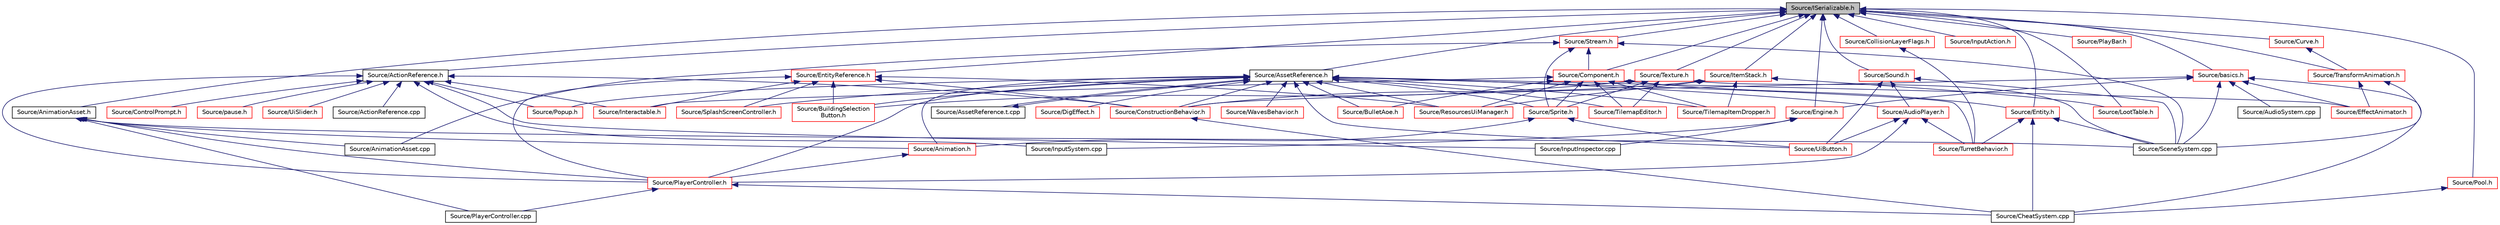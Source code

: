 digraph "Source/ISerializable.h"
{
 // LATEX_PDF_SIZE
  edge [fontname="Helvetica",fontsize="10",labelfontname="Helvetica",labelfontsize="10"];
  node [fontname="Helvetica",fontsize="10",shape=record];
  Node1 [label="Source/ISerializable.h",height=0.2,width=0.4,color="black", fillcolor="grey75", style="filled", fontcolor="black",tooltip="interface for all serializable objects"];
  Node1 -> Node2 [dir="back",color="midnightblue",fontsize="10",style="solid"];
  Node2 [label="Source/ActionReference.h",height=0.2,width=0.4,color="black", fillcolor="white", style="filled",URL="$ActionReference_8h.html",tooltip="a reference to an input Action"];
  Node2 -> Node3 [dir="back",color="midnightblue",fontsize="10",style="solid"];
  Node3 [label="Source/ActionReference.cpp",height=0.2,width=0.4,color="black", fillcolor="white", style="filled",URL="$ActionReference_8cpp.html",tooltip="a reference to an input Action"];
  Node2 -> Node4 [dir="back",color="midnightblue",fontsize="10",style="solid"];
  Node4 [label="Source/ConstructionBehavior.h",height=0.2,width=0.4,color="red", fillcolor="white", style="filled",URL="$ConstructionBehavior_8h.html",tooltip="handles the construction of towers and modification of terrain"];
  Node4 -> Node6 [dir="back",color="midnightblue",fontsize="10",style="solid"];
  Node6 [label="Source/CheatSystem.cpp",height=0.2,width=0.4,color="black", fillcolor="white", style="filled",URL="$CheatSystem_8cpp.html",tooltip="CheatSystem Class definition."];
  Node2 -> Node9 [dir="back",color="midnightblue",fontsize="10",style="solid"];
  Node9 [label="Source/ControlPrompt.h",height=0.2,width=0.4,color="red", fillcolor="white", style="filled",URL="$ControlPrompt_8h.html",tooltip="Displays a control prompt for an ActionReference."];
  Node2 -> Node14 [dir="back",color="midnightblue",fontsize="10",style="solid"];
  Node14 [label="Source/InputInspector.cpp",height=0.2,width=0.4,color="black", fillcolor="white", style="filled",URL="$InputInspector_8cpp.html",tooltip="Input system addition, holds Action and Debug info."];
  Node2 -> Node15 [dir="back",color="midnightblue",fontsize="10",style="solid"];
  Node15 [label="Source/InputSystem.cpp",height=0.2,width=0.4,color="black", fillcolor="white", style="filled",URL="$InputSystem_8cpp.html",tooltip="Input system, m_Handles key and mouse inputs."];
  Node2 -> Node16 [dir="back",color="midnightblue",fontsize="10",style="solid"];
  Node16 [label="Source/Interactable.h",height=0.2,width=0.4,color="red", fillcolor="white", style="filled",URL="$Interactable_8h.html",tooltip="Component which can be interacted with by pressing a button when nearby."];
  Node2 -> Node23 [dir="back",color="midnightblue",fontsize="10",style="solid"];
  Node23 [label="Source/pause.h",height=0.2,width=0.4,color="red", fillcolor="white", style="filled",URL="$pause_8h.html",tooltip="component that pauses the game"];
  Node2 -> Node25 [dir="back",color="midnightblue",fontsize="10",style="solid"];
  Node25 [label="Source/PlayerController.h",height=0.2,width=0.4,color="red", fillcolor="white", style="filled",URL="$PlayerController_8h.html",tooltip="PlayerController Behaviour Class."];
  Node25 -> Node6 [dir="back",color="midnightblue",fontsize="10",style="solid"];
  Node25 -> Node18 [dir="back",color="midnightblue",fontsize="10",style="solid"];
  Node18 [label="Source/PlayerController.cpp",height=0.2,width=0.4,color="black", fillcolor="white", style="filled",URL="$PlayerController_8cpp.html",tooltip="PlayerController Behaviour Class."];
  Node2 -> Node26 [dir="back",color="midnightblue",fontsize="10",style="solid"];
  Node26 [label="Source/Popup.h",height=0.2,width=0.4,color="red", fillcolor="white", style="filled",URL="$Popup_8h.html",tooltip="A popup is a behavior that will show a popup when a button is pressed."];
  Node2 -> Node28 [dir="back",color="midnightblue",fontsize="10",style="solid"];
  Node28 [label="Source/UiSlider.h",height=0.2,width=0.4,color="red", fillcolor="white", style="filled",URL="$UiSlider_8h.html",tooltip="Ui Slider component."];
  Node1 -> Node30 [dir="back",color="midnightblue",fontsize="10",style="solid"];
  Node30 [label="Source/AnimationAsset.h",height=0.2,width=0.4,color="black", fillcolor="white", style="filled",URL="$AnimationAsset_8h.html",tooltip="Asset that contains information about a spritesheet animation."];
  Node30 -> Node31 [dir="back",color="midnightblue",fontsize="10",style="solid"];
  Node31 [label="Source/Animation.h",height=0.2,width=0.4,color="red", fillcolor="white", style="filled",URL="$Animation_8h.html",tooltip="animation component class"];
  Node31 -> Node25 [dir="back",color="midnightblue",fontsize="10",style="solid"];
  Node30 -> Node35 [dir="back",color="midnightblue",fontsize="10",style="solid"];
  Node35 [label="Source/AnimationAsset.cpp",height=0.2,width=0.4,color="black", fillcolor="white", style="filled",URL="$AnimationAsset_8cpp.html",tooltip="Asset that contains information about a spritesheet animation."];
  Node30 -> Node18 [dir="back",color="midnightblue",fontsize="10",style="solid"];
  Node30 -> Node25 [dir="back",color="midnightblue",fontsize="10",style="solid"];
  Node30 -> Node36 [dir="back",color="midnightblue",fontsize="10",style="solid"];
  Node36 [label="Source/SceneSystem.cpp",height=0.2,width=0.4,color="black", fillcolor="white", style="filled",URL="$SceneSystem_8cpp.html",tooltip="handles the process of resetting and changing scenes"];
  Node1 -> Node37 [dir="back",color="midnightblue",fontsize="10",style="solid"];
  Node37 [label="Source/AssetReference.h",height=0.2,width=0.4,color="black", fillcolor="white", style="filled",URL="$AssetReference_8h.html",tooltip="a reference to an Asset"];
  Node37 -> Node31 [dir="back",color="midnightblue",fontsize="10",style="solid"];
  Node37 -> Node38 [dir="back",color="midnightblue",fontsize="10",style="solid"];
  Node38 [label="Source/AssetReference.t.cpp",height=0.2,width=0.4,color="black", fillcolor="white", style="filled",URL="$AssetReference_8t_8cpp.html",tooltip="a reference to an Asset"];
  Node38 -> Node37 [dir="back",color="midnightblue",fontsize="10",style="solid"];
  Node37 -> Node39 [dir="back",color="midnightblue",fontsize="10",style="solid"];
  Node39 [label="Source/AudioPlayer.h",height=0.2,width=0.4,color="red", fillcolor="white", style="filled",URL="$AudioPlayer_8h.html",tooltip="Component that plays audio."];
  Node39 -> Node25 [dir="back",color="midnightblue",fontsize="10",style="solid"];
  Node39 -> Node42 [dir="back",color="midnightblue",fontsize="10",style="solid"];
  Node42 [label="Source/TurretBehavior.h",height=0.2,width=0.4,color="red", fillcolor="white", style="filled",URL="$TurretBehavior_8h_source.html",tooltip=" "];
  Node39 -> Node43 [dir="back",color="midnightblue",fontsize="10",style="solid"];
  Node43 [label="Source/UiButton.h",height=0.2,width=0.4,color="red", fillcolor="white", style="filled",URL="$UiButton_8h.html",tooltip="Ui Button that sends an event when clicked."];
  Node37 -> Node44 [dir="back",color="midnightblue",fontsize="10",style="solid"];
  Node44 [label="Source/BuildingSelection\lButton.h",height=0.2,width=0.4,color="red", fillcolor="white", style="filled",URL="$BuildingSelectionButton_8h.html",tooltip="button that selects which building the ConstructionManager should place"];
  Node37 -> Node45 [dir="back",color="midnightblue",fontsize="10",style="solid"];
  Node45 [label="Source/BulletAoe.h",height=0.2,width=0.4,color="red", fillcolor="white", style="filled",URL="$BulletAoe_8h_source.html",tooltip=" "];
  Node37 -> Node4 [dir="back",color="midnightblue",fontsize="10",style="solid"];
  Node37 -> Node46 [dir="back",color="midnightblue",fontsize="10",style="solid"];
  Node46 [label="Source/DigEffect.h",height=0.2,width=0.4,color="red", fillcolor="white", style="filled",URL="$DigEffect_8h_source.html",tooltip=" "];
  Node37 -> Node47 [dir="back",color="midnightblue",fontsize="10",style="solid"];
  Node47 [label="Source/EffectAnimator.h",height=0.2,width=0.4,color="red", fillcolor="white", style="filled",URL="$EffectAnimator_8h.html",tooltip="Component that animates a Transform's matrix."];
  Node37 -> Node25 [dir="back",color="midnightblue",fontsize="10",style="solid"];
  Node37 -> Node26 [dir="back",color="midnightblue",fontsize="10",style="solid"];
  Node37 -> Node49 [dir="back",color="midnightblue",fontsize="10",style="solid"];
  Node49 [label="Source/ResourcesUiManager.h",height=0.2,width=0.4,color="red", fillcolor="white", style="filled",URL="$ResourcesUiManager_8h.html",tooltip="Component that manages the UI for displaying what resources a player currently has."];
  Node37 -> Node51 [dir="back",color="midnightblue",fontsize="10",style="solid"];
  Node51 [label="Source/SplashScreenController.h",height=0.2,width=0.4,color="red", fillcolor="white", style="filled",URL="$SplashScreenController_8h_source.html",tooltip=" "];
  Node37 -> Node52 [dir="back",color="midnightblue",fontsize="10",style="solid"];
  Node52 [label="Source/Sprite.h",height=0.2,width=0.4,color="red", fillcolor="white", style="filled",URL="$Sprite_8h_source.html",tooltip=" "];
  Node52 -> Node31 [dir="back",color="midnightblue",fontsize="10",style="solid"];
  Node52 -> Node43 [dir="back",color="midnightblue",fontsize="10",style="solid"];
  Node37 -> Node72 [dir="back",color="midnightblue",fontsize="10",style="solid"];
  Node72 [label="Source/TilemapEditor.h",height=0.2,width=0.4,color="red", fillcolor="white", style="filled",URL="$TilemapEditor_8h.html",tooltip="Component that allows direct editing of a Tilemap."];
  Node37 -> Node73 [dir="back",color="midnightblue",fontsize="10",style="solid"];
  Node73 [label="Source/TilemapItemDropper.h",height=0.2,width=0.4,color="red", fillcolor="white", style="filled",URL="$TilemapItemDropper_8h.html",tooltip="Drops an item whenever a tile is broken."];
  Node37 -> Node42 [dir="back",color="midnightblue",fontsize="10",style="solid"];
  Node37 -> Node43 [dir="back",color="midnightblue",fontsize="10",style="solid"];
  Node37 -> Node74 [dir="back",color="midnightblue",fontsize="10",style="solid"];
  Node74 [label="Source/WavesBehavior.h",height=0.2,width=0.4,color="red", fillcolor="white", style="filled",URL="$WavesBehavior_8h_source.html",tooltip=" "];
  Node1 -> Node75 [dir="back",color="midnightblue",fontsize="10",style="solid"];
  Node75 [label="Source/basics.h",height=0.2,width=0.4,color="red", fillcolor="white", style="filled",URL="$basics_8h_source.html",tooltip=" "];
  Node75 -> Node76 [dir="back",color="midnightblue",fontsize="10",style="solid"];
  Node76 [label="Source/AudioSystem.cpp",height=0.2,width=0.4,color="black", fillcolor="white", style="filled",URL="$AudioSystem_8cpp.html",tooltip="System that implements FMOD and allows the loading and playing of audio."];
  Node75 -> Node6 [dir="back",color="midnightblue",fontsize="10",style="solid"];
  Node75 -> Node4 [dir="back",color="midnightblue",fontsize="10",style="solid"];
  Node75 -> Node47 [dir="back",color="midnightblue",fontsize="10",style="solid"];
  Node75 -> Node134 [dir="back",color="midnightblue",fontsize="10",style="solid"];
  Node134 [label="Source/Engine.h",height=0.2,width=0.4,color="red", fillcolor="white", style="filled",URL="$Engine_8h.html",tooltip="Engine class."];
  Node134 -> Node14 [dir="back",color="midnightblue",fontsize="10",style="solid"];
  Node134 -> Node15 [dir="back",color="midnightblue",fontsize="10",style="solid"];
  Node75 -> Node36 [dir="back",color="midnightblue",fontsize="10",style="solid"];
  Node1 -> Node166 [dir="back",color="midnightblue",fontsize="10",style="solid"];
  Node166 [label="Source/CollisionLayerFlags.h",height=0.2,width=0.4,color="red", fillcolor="white", style="filled",URL="$CollisionLayerFlags_8h.html",tooltip="struct that determines which collision layers to interact with"];
  Node166 -> Node42 [dir="back",color="midnightblue",fontsize="10",style="solid"];
  Node1 -> Node169 [dir="back",color="midnightblue",fontsize="10",style="solid"];
  Node169 [label="Source/Component.h",height=0.2,width=0.4,color="red", fillcolor="white", style="filled",URL="$Component_8h.html",tooltip="Virtual component header."];
  Node169 -> Node45 [dir="back",color="midnightblue",fontsize="10",style="solid"];
  Node169 -> Node181 [dir="back",color="midnightblue",fontsize="10",style="solid"];
  Node181 [label="Source/Entity.h",height=0.2,width=0.4,color="red", fillcolor="white", style="filled",URL="$Entity_8h.html",tooltip="Entity class which holds Components."];
  Node181 -> Node6 [dir="back",color="midnightblue",fontsize="10",style="solid"];
  Node181 -> Node36 [dir="back",color="midnightblue",fontsize="10",style="solid"];
  Node181 -> Node42 [dir="back",color="midnightblue",fontsize="10",style="solid"];
  Node169 -> Node16 [dir="back",color="midnightblue",fontsize="10",style="solid"];
  Node169 -> Node49 [dir="back",color="midnightblue",fontsize="10",style="solid"];
  Node169 -> Node52 [dir="back",color="midnightblue",fontsize="10",style="solid"];
  Node169 -> Node72 [dir="back",color="midnightblue",fontsize="10",style="solid"];
  Node169 -> Node73 [dir="back",color="midnightblue",fontsize="10",style="solid"];
  Node1 -> Node131 [dir="back",color="midnightblue",fontsize="10",style="solid"];
  Node131 [label="Source/Curve.h",height=0.2,width=0.4,color="red", fillcolor="white", style="filled",URL="$Curve_8h.html",tooltip="class for interpolating between sequences of values"];
  Node131 -> Node132 [dir="back",color="midnightblue",fontsize="10",style="solid"];
  Node132 [label="Source/TransformAnimation.h",height=0.2,width=0.4,color="red", fillcolor="white", style="filled",URL="$TransformAnimation_8h.html",tooltip="Asset that animates a Transform with Curves."];
  Node132 -> Node47 [dir="back",color="midnightblue",fontsize="10",style="solid"];
  Node132 -> Node36 [dir="back",color="midnightblue",fontsize="10",style="solid"];
  Node1 -> Node134 [dir="back",color="midnightblue",fontsize="10",style="solid"];
  Node1 -> Node181 [dir="back",color="midnightblue",fontsize="10",style="solid"];
  Node1 -> Node191 [dir="back",color="midnightblue",fontsize="10",style="solid"];
  Node191 [label="Source/EntityReference.h",height=0.2,width=0.4,color="red", fillcolor="white", style="filled",URL="$EntityReference_8h.html",tooltip="a reference to an Entity in the scene"];
  Node191 -> Node44 [dir="back",color="midnightblue",fontsize="10",style="solid"];
  Node191 -> Node4 [dir="back",color="midnightblue",fontsize="10",style="solid"];
  Node191 -> Node16 [dir="back",color="midnightblue",fontsize="10",style="solid"];
  Node191 -> Node25 [dir="back",color="midnightblue",fontsize="10",style="solid"];
  Node191 -> Node49 [dir="back",color="midnightblue",fontsize="10",style="solid"];
  Node191 -> Node51 [dir="back",color="midnightblue",fontsize="10",style="solid"];
  Node1 -> Node192 [dir="back",color="midnightblue",fontsize="10",style="solid"];
  Node192 [label="Source/InputAction.h",height=0.2,width=0.4,color="red", fillcolor="white", style="filled",URL="$InputAction_8h.html",tooltip="action class, used to track an action with dynamic input"];
  Node1 -> Node193 [dir="back",color="midnightblue",fontsize="10",style="solid"];
  Node193 [label="Source/ItemStack.h",height=0.2,width=0.4,color="red", fillcolor="white", style="filled",URL="$ItemStack_8h.html",tooltip="a stack of multiple items of the same type"];
  Node193 -> Node4 [dir="back",color="midnightblue",fontsize="10",style="solid"];
  Node193 -> Node194 [dir="back",color="midnightblue",fontsize="10",style="solid"];
  Node194 [label="Source/LootTable.h",height=0.2,width=0.4,color="red", fillcolor="white", style="filled",URL="$LootTable_8h.html",tooltip="class for dropping configurable loot"];
  Node193 -> Node49 [dir="back",color="midnightblue",fontsize="10",style="solid"];
  Node193 -> Node73 [dir="back",color="midnightblue",fontsize="10",style="solid"];
  Node1 -> Node194 [dir="back",color="midnightblue",fontsize="10",style="solid"];
  Node1 -> Node195 [dir="back",color="midnightblue",fontsize="10",style="solid"];
  Node195 [label="Source/PlayBar.h",height=0.2,width=0.4,color="red", fillcolor="white", style="filled",URL="$PlayBar_8h.html",tooltip="UI Bar that handles playing, pausing, and autosaves of the scene."];
  Node1 -> Node123 [dir="back",color="midnightblue",fontsize="10",style="solid"];
  Node123 [label="Source/Pool.h",height=0.2,width=0.4,color="red", fillcolor="white", style="filled",URL="$Pool_8h.html",tooltip="Used for Pools like Time or Health."];
  Node123 -> Node6 [dir="back",color="midnightblue",fontsize="10",style="solid"];
  Node1 -> Node196 [dir="back",color="midnightblue",fontsize="10",style="solid"];
  Node196 [label="Source/Sound.h",height=0.2,width=0.4,color="red", fillcolor="white", style="filled",URL="$Sound_8h.html",tooltip="Wrapper class for FMOD sounds."];
  Node196 -> Node39 [dir="back",color="midnightblue",fontsize="10",style="solid"];
  Node196 -> Node36 [dir="back",color="midnightblue",fontsize="10",style="solid"];
  Node196 -> Node43 [dir="back",color="midnightblue",fontsize="10",style="solid"];
  Node1 -> Node197 [dir="back",color="midnightblue",fontsize="10",style="solid"];
  Node197 [label="Source/Stream.h",height=0.2,width=0.4,color="red", fillcolor="white", style="filled",URL="$Stream_8h.html",tooltip="JSON File reading/writing."];
  Node197 -> Node35 [dir="back",color="midnightblue",fontsize="10",style="solid"];
  Node197 -> Node169 [dir="back",color="midnightblue",fontsize="10",style="solid"];
  Node197 -> Node36 [dir="back",color="midnightblue",fontsize="10",style="solid"];
  Node197 -> Node52 [dir="back",color="midnightblue",fontsize="10",style="solid"];
  Node1 -> Node199 [dir="back",color="midnightblue",fontsize="10",style="solid"];
  Node199 [label="Source/Texture.h",height=0.2,width=0.4,color="red", fillcolor="white", style="filled",URL="$Texture_8h.html",tooltip="Header for the OpenGL texture wrapper."];
  Node199 -> Node44 [dir="back",color="midnightblue",fontsize="10",style="solid"];
  Node199 -> Node36 [dir="back",color="midnightblue",fontsize="10",style="solid"];
  Node199 -> Node52 [dir="back",color="midnightblue",fontsize="10",style="solid"];
  Node199 -> Node72 [dir="back",color="midnightblue",fontsize="10",style="solid"];
  Node1 -> Node132 [dir="back",color="midnightblue",fontsize="10",style="solid"];
}
